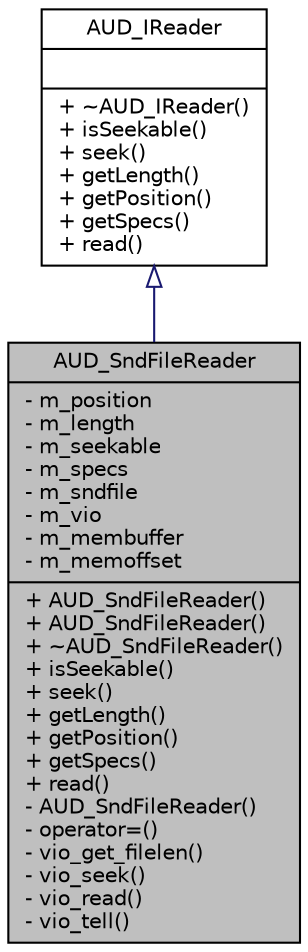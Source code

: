 digraph G
{
  edge [fontname="Helvetica",fontsize="10",labelfontname="Helvetica",labelfontsize="10"];
  node [fontname="Helvetica",fontsize="10",shape=record];
  Node1 [label="{AUD_SndFileReader\n|- m_position\l- m_length\l- m_seekable\l- m_specs\l- m_sndfile\l- m_vio\l- m_membuffer\l- m_memoffset\l|+ AUD_SndFileReader()\l+ AUD_SndFileReader()\l+ ~AUD_SndFileReader()\l+ isSeekable()\l+ seek()\l+ getLength()\l+ getPosition()\l+ getSpecs()\l+ read()\l- AUD_SndFileReader()\l- operator=()\l- vio_get_filelen()\l- vio_seek()\l- vio_read()\l- vio_tell()\l}",height=0.2,width=0.4,color="black", fillcolor="grey75", style="filled" fontcolor="black"];
  Node2 -> Node1 [dir=back,color="midnightblue",fontsize="10",style="solid",arrowtail="empty",fontname="Helvetica"];
  Node2 [label="{AUD_IReader\n||+ ~AUD_IReader()\l+ isSeekable()\l+ seek()\l+ getLength()\l+ getPosition()\l+ getSpecs()\l+ read()\l}",height=0.2,width=0.4,color="black", fillcolor="white", style="filled",URL="$db/d2b/classAUD__IReader.html"];
}

